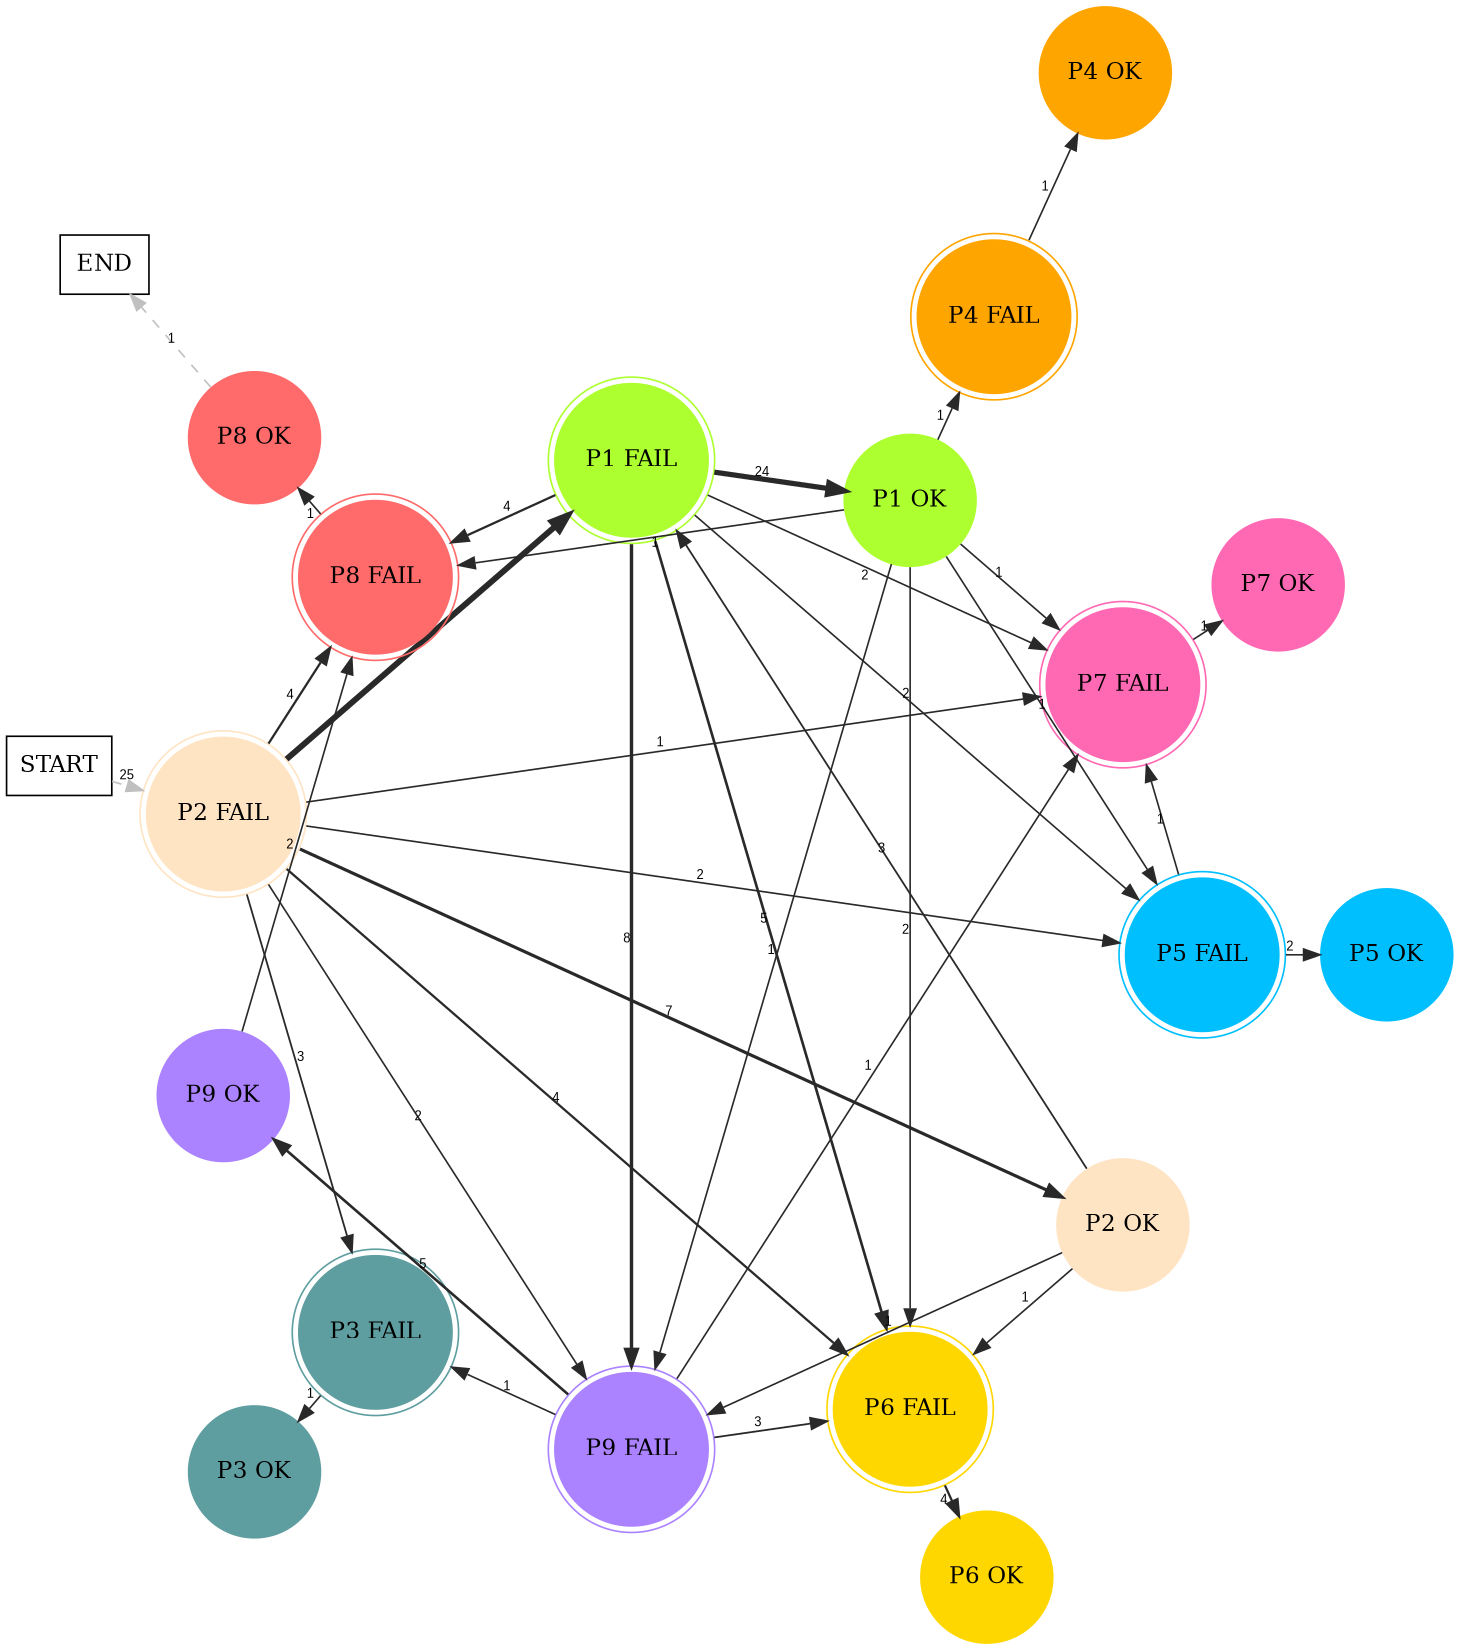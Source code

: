 digraph graphname {
	dpi = 150
	size="16,11!";
	margin = 0;
layout=circo;
"P2 FAIL" [shape=circle, color=bisque, peripheries=2, style=filled]"P1 FAIL" [shape=circle, color=greenyellow, peripheries=2, style=filled]"P9 FAIL" [shape=circle, color=mediumpurple1, peripheries=2, style=filled]"P3 FAIL" [shape=circle, color=cadetblue, peripheries=2, style=filled]"P7 FAIL" [shape=circle, color=hotpink, peripheries=2, style=filled]"P6 FAIL" [shape=circle, color=gold, peripheries=2, style=filled]"P6 OK" [shape=circle, color=gold, style=filled]"P1 OK" [shape=circle, color=greenyellow, style=filled]"P2 OK" [shape=circle, color=bisque, style=filled]"P3 OK" [shape=circle, color=cadetblue, style=filled]"P7 OK" [shape=circle, color=hotpink, style=filled]"P8 FAIL" [shape=circle, color=indianred1, peripheries=2, style=filled]"P4 FAIL" [shape=circle, color=orange, peripheries=2, style=filled]"P4 OK" [shape=circle, color=orange, style=filled]"P9 OK" [shape=circle, color=mediumpurple1, style=filled]"P5 FAIL" [shape=circle, color=deepskyblue, peripheries=2, style=filled]"P5 OK" [shape=circle, color=deepskyblue, style=filled]"P8 OK" [shape=circle, color=indianred1, style=filled]"START" [shape=box, fillcolor=white, style=filled, color=black]"END" [shape=box, fillcolor=white, style=filled, color=black]"P2 FAIL" -> "P1 FAIL" [ color=grey16 penwidth = "3.6109179126442243"label ="37" labelfloat=false fontname="Arial" fontsize=8]
"P2 FAIL" -> "P9 FAIL" [ color=grey16 penwidth = "1"label ="2" labelfloat=false fontname="Arial" fontsize=8]
"P2 FAIL" -> "P3 FAIL" [ color=grey16 penwidth = "1.0986122886681098"label ="3" labelfloat=false fontname="Arial" fontsize=8]
"P2 FAIL" -> "P7 FAIL" [ color=grey16 penwidth = "1"label ="1" labelfloat=false fontname="Arial" fontsize=8]
"P2 FAIL" -> "P6 FAIL" [ color=grey16 penwidth = "1.3862943611198906"label ="4" labelfloat=false fontname="Arial" fontsize=8]
"P2 FAIL" -> "P2 OK" [ color=grey16 penwidth = "1.9459101490553132"label ="7" labelfloat=false fontname="Arial" fontsize=8]
"P2 FAIL" -> "P8 FAIL" [ color=grey16 penwidth = "1.3862943611198906"label ="4" labelfloat=false fontname="Arial" fontsize=8]
"P2 FAIL" -> "P5 FAIL" [ color=grey16 penwidth = "1"label ="2" labelfloat=false fontname="Arial" fontsize=8]
"P1 FAIL" -> "P9 FAIL" [ color=grey16 penwidth = "2.0794415416798357"label ="8" labelfloat=false fontname="Arial" fontsize=8]
"P1 FAIL" -> "P7 FAIL" [ color=grey16 penwidth = "1"label ="2" labelfloat=false fontname="Arial" fontsize=8]
"P1 FAIL" -> "P6 FAIL" [ color=grey16 penwidth = "1.6094379124341003"label ="5" labelfloat=false fontname="Arial" fontsize=8]
"P1 FAIL" -> "P1 OK" [ color=grey16 penwidth = "3.1780538303479458"label ="24" labelfloat=false fontname="Arial" fontsize=8]
"P1 FAIL" -> "P8 FAIL" [ color=grey16 penwidth = "1.3862943611198906"label ="4" labelfloat=false fontname="Arial" fontsize=8]
"P1 FAIL" -> "P5 FAIL" [ color=grey16 penwidth = "1"label ="2" labelfloat=false fontname="Arial" fontsize=8]
"P9 FAIL" -> "P3 FAIL" [ color=grey16 penwidth = "1"label ="1" labelfloat=false fontname="Arial" fontsize=8]
"P9 FAIL" -> "P7 FAIL" [ color=grey16 penwidth = "1"label ="1" labelfloat=false fontname="Arial" fontsize=8]
"P9 FAIL" -> "P6 FAIL" [ color=grey16 penwidth = "1.0986122886681098"label ="3" labelfloat=false fontname="Arial" fontsize=8]
"P9 FAIL" -> "P9 OK" [ color=grey16 penwidth = "1.6094379124341003"label ="5" labelfloat=false fontname="Arial" fontsize=8]
"P3 FAIL" -> "P3 OK" [ color=grey16 penwidth = "1"label ="1" labelfloat=false fontname="Arial" fontsize=8]
"P7 FAIL" -> "P7 OK" [ color=grey16 penwidth = "1"label ="1" labelfloat=false fontname="Arial" fontsize=8]
"P6 FAIL" -> "P6 OK" [ color=grey16 penwidth = "1.3862943611198906"label ="4" labelfloat=false fontname="Arial" fontsize=8]
"P1 OK" -> "P9 FAIL" [ color=grey16 penwidth = "1"label ="1" labelfloat=false fontname="Arial" fontsize=8]
"P1 OK" -> "P7 FAIL" [ color=grey16 penwidth = "1"label ="1" labelfloat=false fontname="Arial" fontsize=8]
"P1 OK" -> "P6 FAIL" [ color=grey16 penwidth = "1"label ="2" labelfloat=false fontname="Arial" fontsize=8]
"P1 OK" -> "P8 FAIL" [ color=grey16 penwidth = "1"label ="1" labelfloat=false fontname="Arial" fontsize=8]
"P1 OK" -> "P4 FAIL" [ color=grey16 penwidth = "1"label ="1" labelfloat=false fontname="Arial" fontsize=8]
"P1 OK" -> "P5 FAIL" [ color=grey16 penwidth = "1"label ="1" labelfloat=false fontname="Arial" fontsize=8]
"P2 OK" -> "P1 FAIL" [ color=grey16 penwidth = "1.0986122886681098"label ="3" labelfloat=false fontname="Arial" fontsize=8]
"P2 OK" -> "P9 FAIL" [ color=grey16 penwidth = "1"label ="1" labelfloat=false fontname="Arial" fontsize=8]
"P2 OK" -> "P6 FAIL" [ color=grey16 penwidth = "1"label ="1" labelfloat=false fontname="Arial" fontsize=8]
"P8 FAIL" -> "P8 OK" [ color=grey16 penwidth = "1"label ="1" labelfloat=false fontname="Arial" fontsize=8]
"P4 FAIL" -> "P4 OK" [ color=grey16 penwidth = "1"label ="1" labelfloat=false fontname="Arial" fontsize=8]
"P9 OK" -> "P8 FAIL" [ color=grey16 penwidth = "1"label ="2" labelfloat=false fontname="Arial" fontsize=8]
"P5 FAIL" -> "P7 FAIL" [ color=grey16 penwidth = "1"label ="1" labelfloat=false fontname="Arial" fontsize=8]
"P5 FAIL" -> "P5 OK" [ color=grey16 penwidth = "1"label ="2" labelfloat=false fontname="Arial" fontsize=8]
"P8 OK" -> "END" [ style = dashed color=grey label ="1" labelfloat=false fontname="Arial" fontsize=8]
"START" -> "P2 FAIL" [ style = dashed color=grey label ="25" labelfloat=false fontname="Arial" fontsize=8]
}